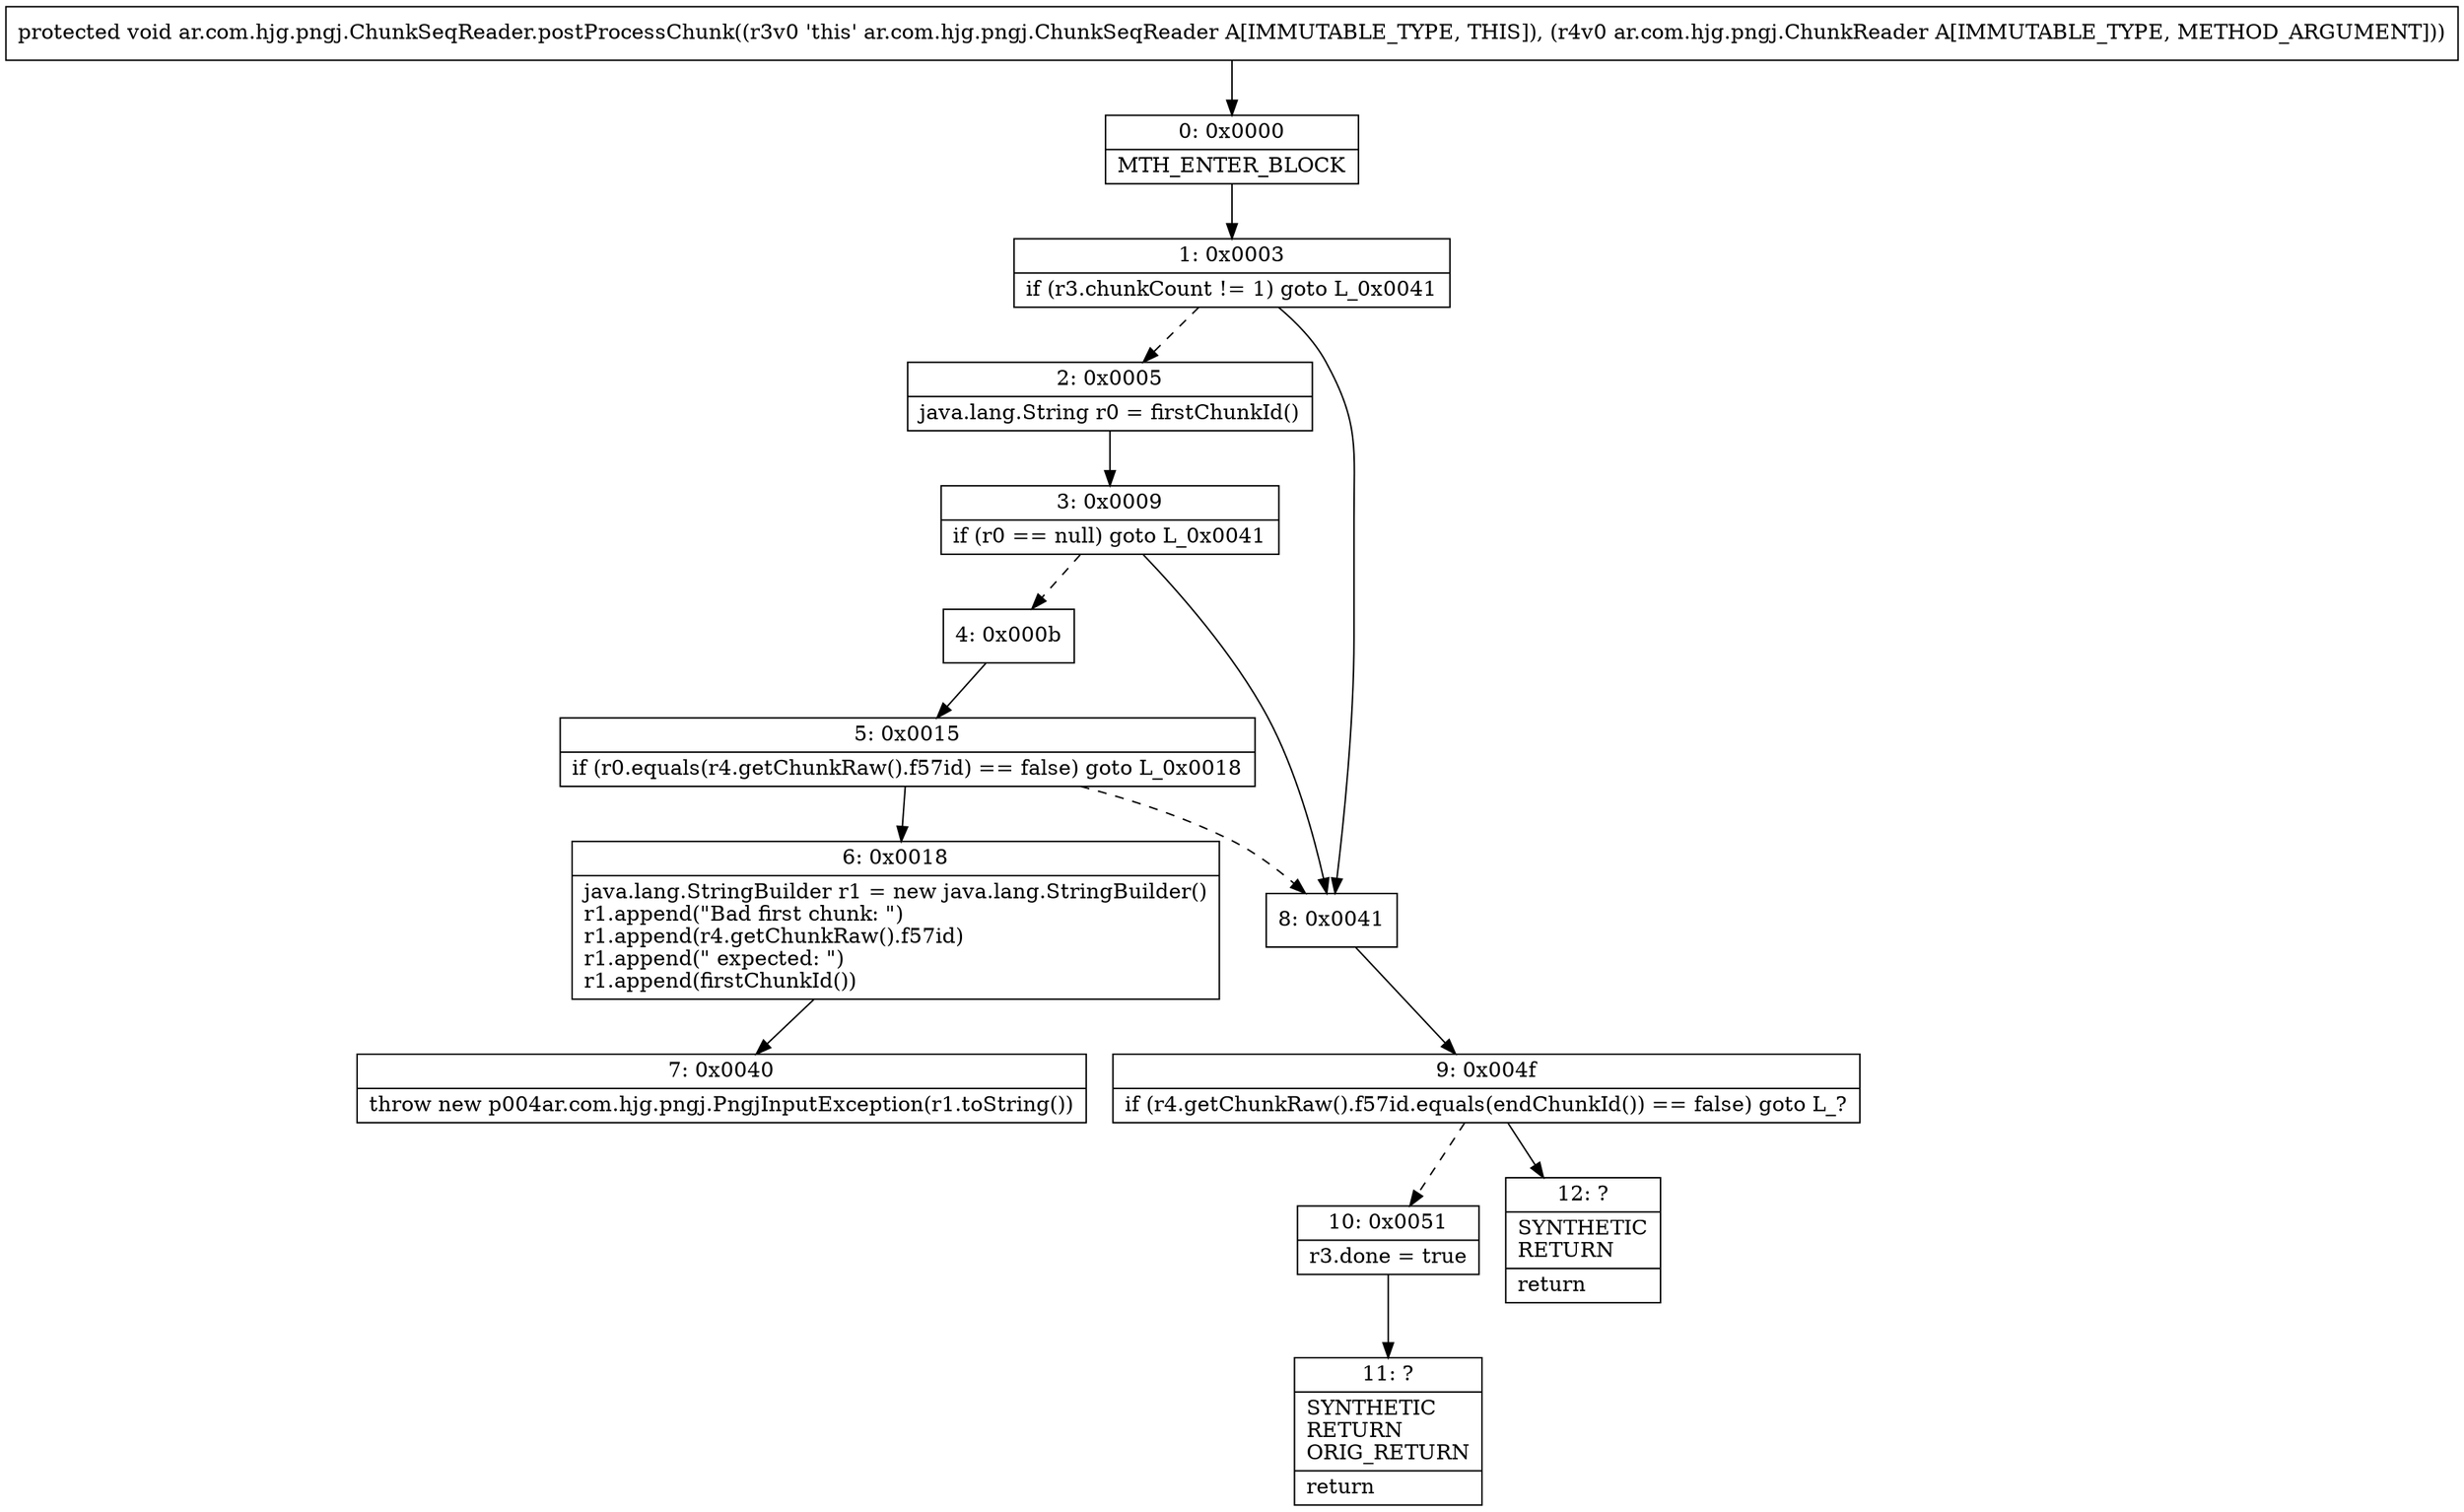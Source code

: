 digraph "CFG forar.com.hjg.pngj.ChunkSeqReader.postProcessChunk(Lar\/com\/hjg\/pngj\/ChunkReader;)V" {
Node_0 [shape=record,label="{0\:\ 0x0000|MTH_ENTER_BLOCK\l}"];
Node_1 [shape=record,label="{1\:\ 0x0003|if (r3.chunkCount != 1) goto L_0x0041\l}"];
Node_2 [shape=record,label="{2\:\ 0x0005|java.lang.String r0 = firstChunkId()\l}"];
Node_3 [shape=record,label="{3\:\ 0x0009|if (r0 == null) goto L_0x0041\l}"];
Node_4 [shape=record,label="{4\:\ 0x000b}"];
Node_5 [shape=record,label="{5\:\ 0x0015|if (r0.equals(r4.getChunkRaw().f57id) == false) goto L_0x0018\l}"];
Node_6 [shape=record,label="{6\:\ 0x0018|java.lang.StringBuilder r1 = new java.lang.StringBuilder()\lr1.append(\"Bad first chunk: \")\lr1.append(r4.getChunkRaw().f57id)\lr1.append(\" expected: \")\lr1.append(firstChunkId())\l}"];
Node_7 [shape=record,label="{7\:\ 0x0040|throw new p004ar.com.hjg.pngj.PngjInputException(r1.toString())\l}"];
Node_8 [shape=record,label="{8\:\ 0x0041}"];
Node_9 [shape=record,label="{9\:\ 0x004f|if (r4.getChunkRaw().f57id.equals(endChunkId()) == false) goto L_?\l}"];
Node_10 [shape=record,label="{10\:\ 0x0051|r3.done = true\l}"];
Node_11 [shape=record,label="{11\:\ ?|SYNTHETIC\lRETURN\lORIG_RETURN\l|return\l}"];
Node_12 [shape=record,label="{12\:\ ?|SYNTHETIC\lRETURN\l|return\l}"];
MethodNode[shape=record,label="{protected void ar.com.hjg.pngj.ChunkSeqReader.postProcessChunk((r3v0 'this' ar.com.hjg.pngj.ChunkSeqReader A[IMMUTABLE_TYPE, THIS]), (r4v0 ar.com.hjg.pngj.ChunkReader A[IMMUTABLE_TYPE, METHOD_ARGUMENT])) }"];
MethodNode -> Node_0;
Node_0 -> Node_1;
Node_1 -> Node_2[style=dashed];
Node_1 -> Node_8;
Node_2 -> Node_3;
Node_3 -> Node_4[style=dashed];
Node_3 -> Node_8;
Node_4 -> Node_5;
Node_5 -> Node_6;
Node_5 -> Node_8[style=dashed];
Node_6 -> Node_7;
Node_8 -> Node_9;
Node_9 -> Node_10[style=dashed];
Node_9 -> Node_12;
Node_10 -> Node_11;
}

